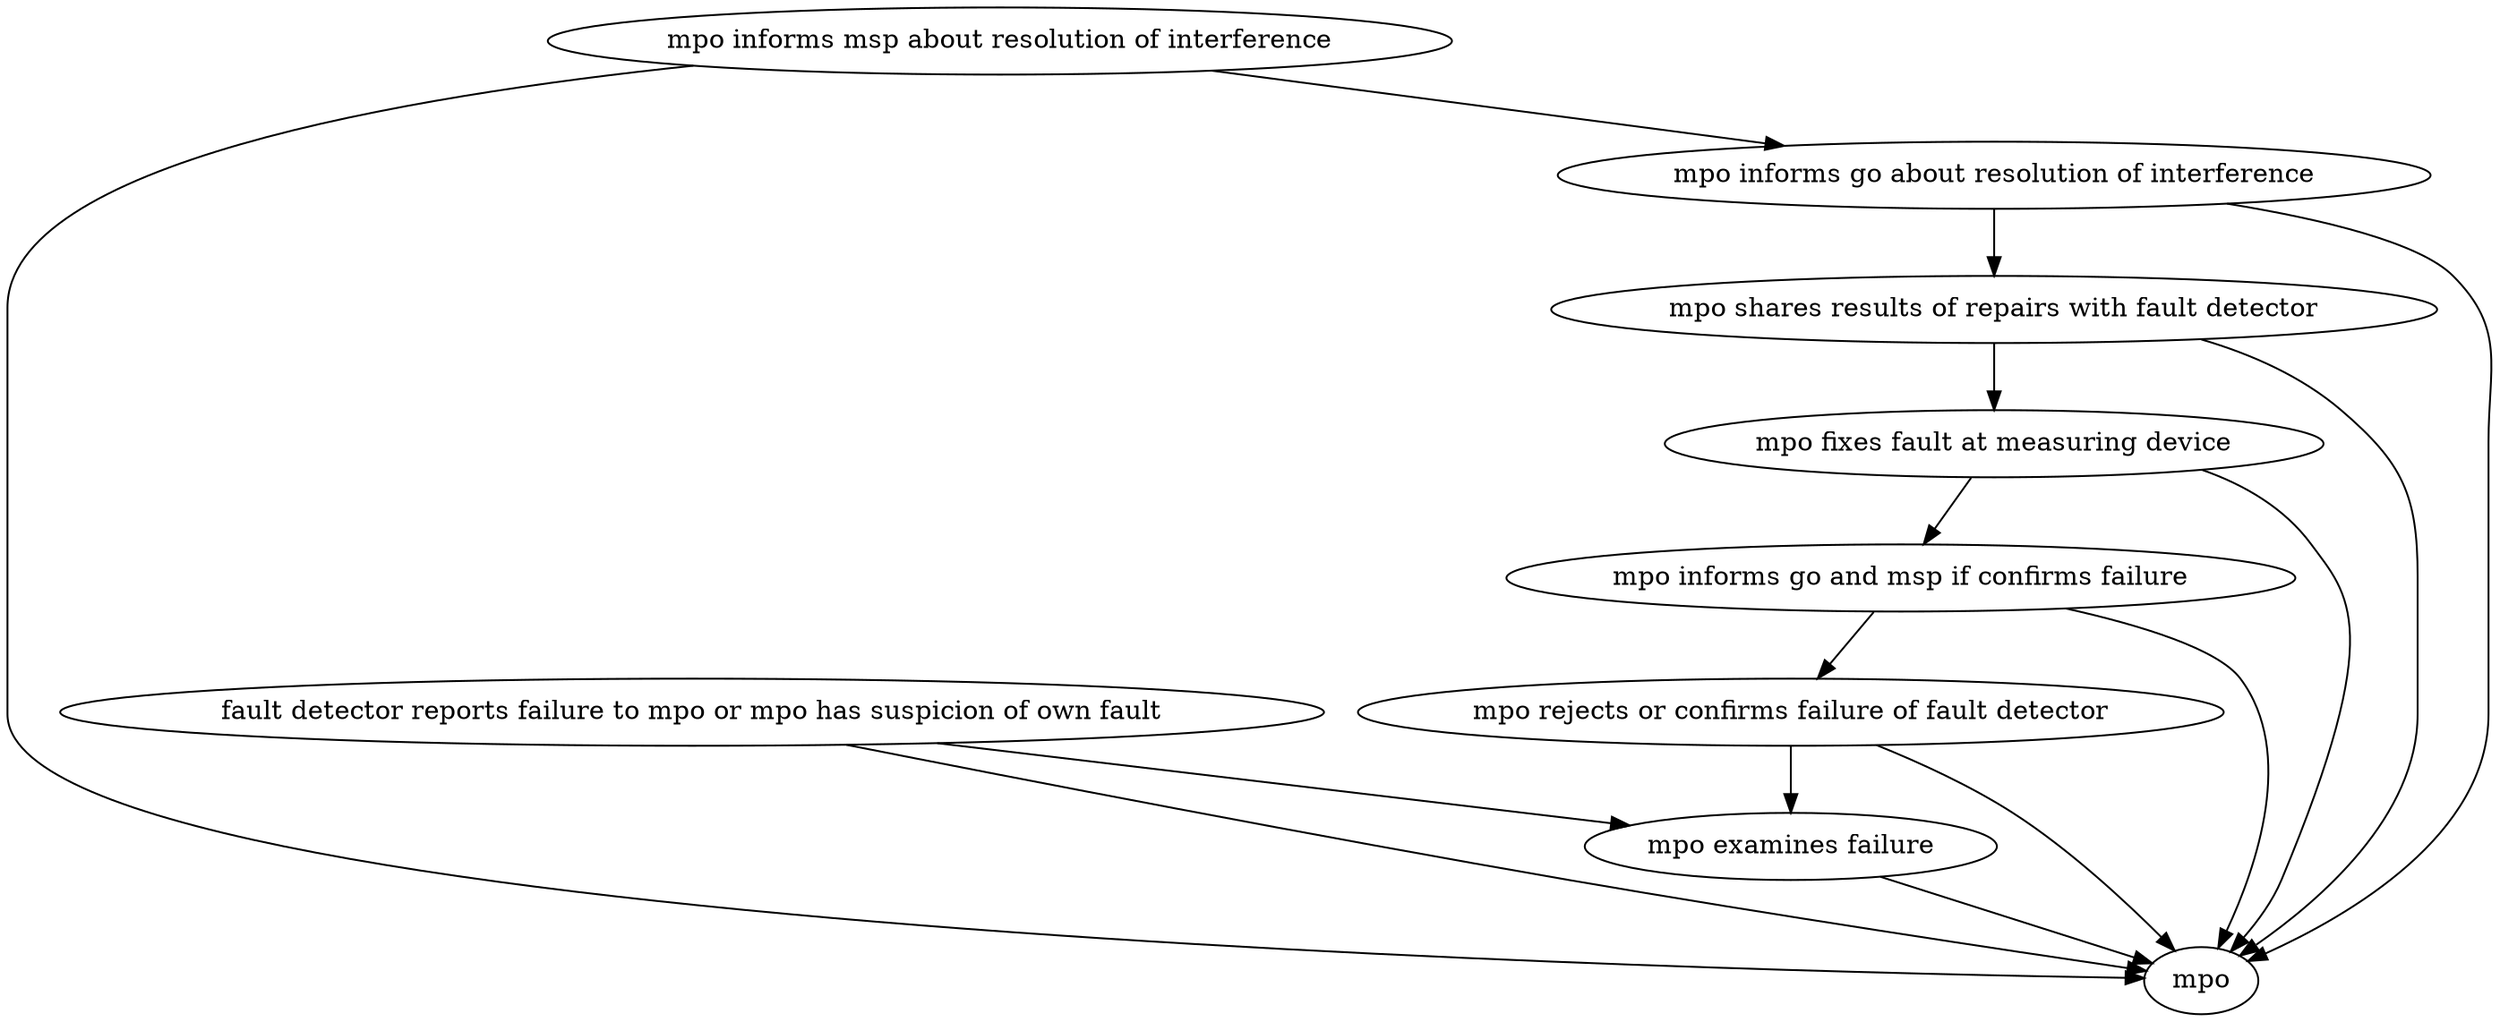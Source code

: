 strict digraph "doc-10.10" {
	graph [name="doc-10.10"];
	"fault detector reports failure to mpo or mpo has suspicion of own fault"	[attrs="{'type': 'Activity', 'label': 'fault detector reports failure to mpo or mpo has suspicion of own fault'}"];
	"mpo examines failure"	[attrs="{'type': 'Activity', 'label': 'mpo examines failure'}"];
	"fault detector reports failure to mpo or mpo has suspicion of own fault" -> "mpo examines failure"	[attrs="{'type': 'flow', 'label': 'flow'}"];
	mpo	[attrs="{'type': 'Actor', 'label': 'mpo'}"];
	"fault detector reports failure to mpo or mpo has suspicion of own fault" -> mpo	[attrs="{'type': 'actor performer', 'label': 'actor performer'}"];
	"mpo examines failure" -> mpo	[attrs="{'type': 'actor performer', 'label': 'actor performer'}"];
	"mpo rejects or confirms failure of fault detector"	[attrs="{'type': 'Activity', 'label': 'mpo rejects or confirms failure of fault detector'}"];
	"mpo rejects or confirms failure of fault detector" -> "mpo examines failure"	[attrs="{'type': 'flow', 'label': 'flow'}"];
	"mpo rejects or confirms failure of fault detector" -> mpo	[attrs="{'type': 'actor performer', 'label': 'actor performer'}"];
	"mpo informs go and msp if confirms failure"	[attrs="{'type': 'Activity', 'label': 'mpo informs go and msp if confirms failure'}"];
	"mpo informs go and msp if confirms failure" -> "mpo rejects or confirms failure of fault detector"	[attrs="{'type': 'flow', 'label': 'flow'}"];
	"mpo informs go and msp if confirms failure" -> mpo	[attrs="{'type': 'actor performer', 'label': 'actor performer'}"];
	"mpo fixes fault at measuring device"	[attrs="{'type': 'Activity', 'label': 'mpo fixes fault at measuring device'}"];
	"mpo fixes fault at measuring device" -> "mpo informs go and msp if confirms failure"	[attrs="{'type': 'flow', 'label': 'flow'}"];
	"mpo fixes fault at measuring device" -> mpo	[attrs="{'type': 'actor performer', 'label': 'actor performer'}"];
	"mpo shares results of repairs with fault detector"	[attrs="{'type': 'Activity', 'label': 'mpo shares results of repairs with fault detector'}"];
	"mpo shares results of repairs with fault detector" -> "mpo fixes fault at measuring device"	[attrs="{'type': 'flow', 'label': 'flow'}"];
	"mpo shares results of repairs with fault detector" -> mpo	[attrs="{'type': 'actor performer', 'label': 'actor performer'}"];
	"mpo informs go about resolution of interference"	[attrs="{'type': 'Activity', 'label': 'mpo informs go about resolution of interference'}"];
	"mpo informs go about resolution of interference" -> "mpo shares results of repairs with fault detector"	[attrs="{'type': 'flow', 'label': 'flow'}"];
	"mpo informs go about resolution of interference" -> mpo	[attrs="{'type': 'actor performer', 'label': 'actor performer'}"];
	"mpo informs msp about resolution of interference"	[attrs="{'type': 'Activity', 'label': 'mpo informs msp about resolution of interference'}"];
	"mpo informs msp about resolution of interference" -> "mpo informs go about resolution of interference"	[attrs="{'type': 'flow', 'label': 'flow'}"];
	"mpo informs msp about resolution of interference" -> mpo	[attrs="{'type': 'actor performer', 'label': 'actor performer'}"];
}
